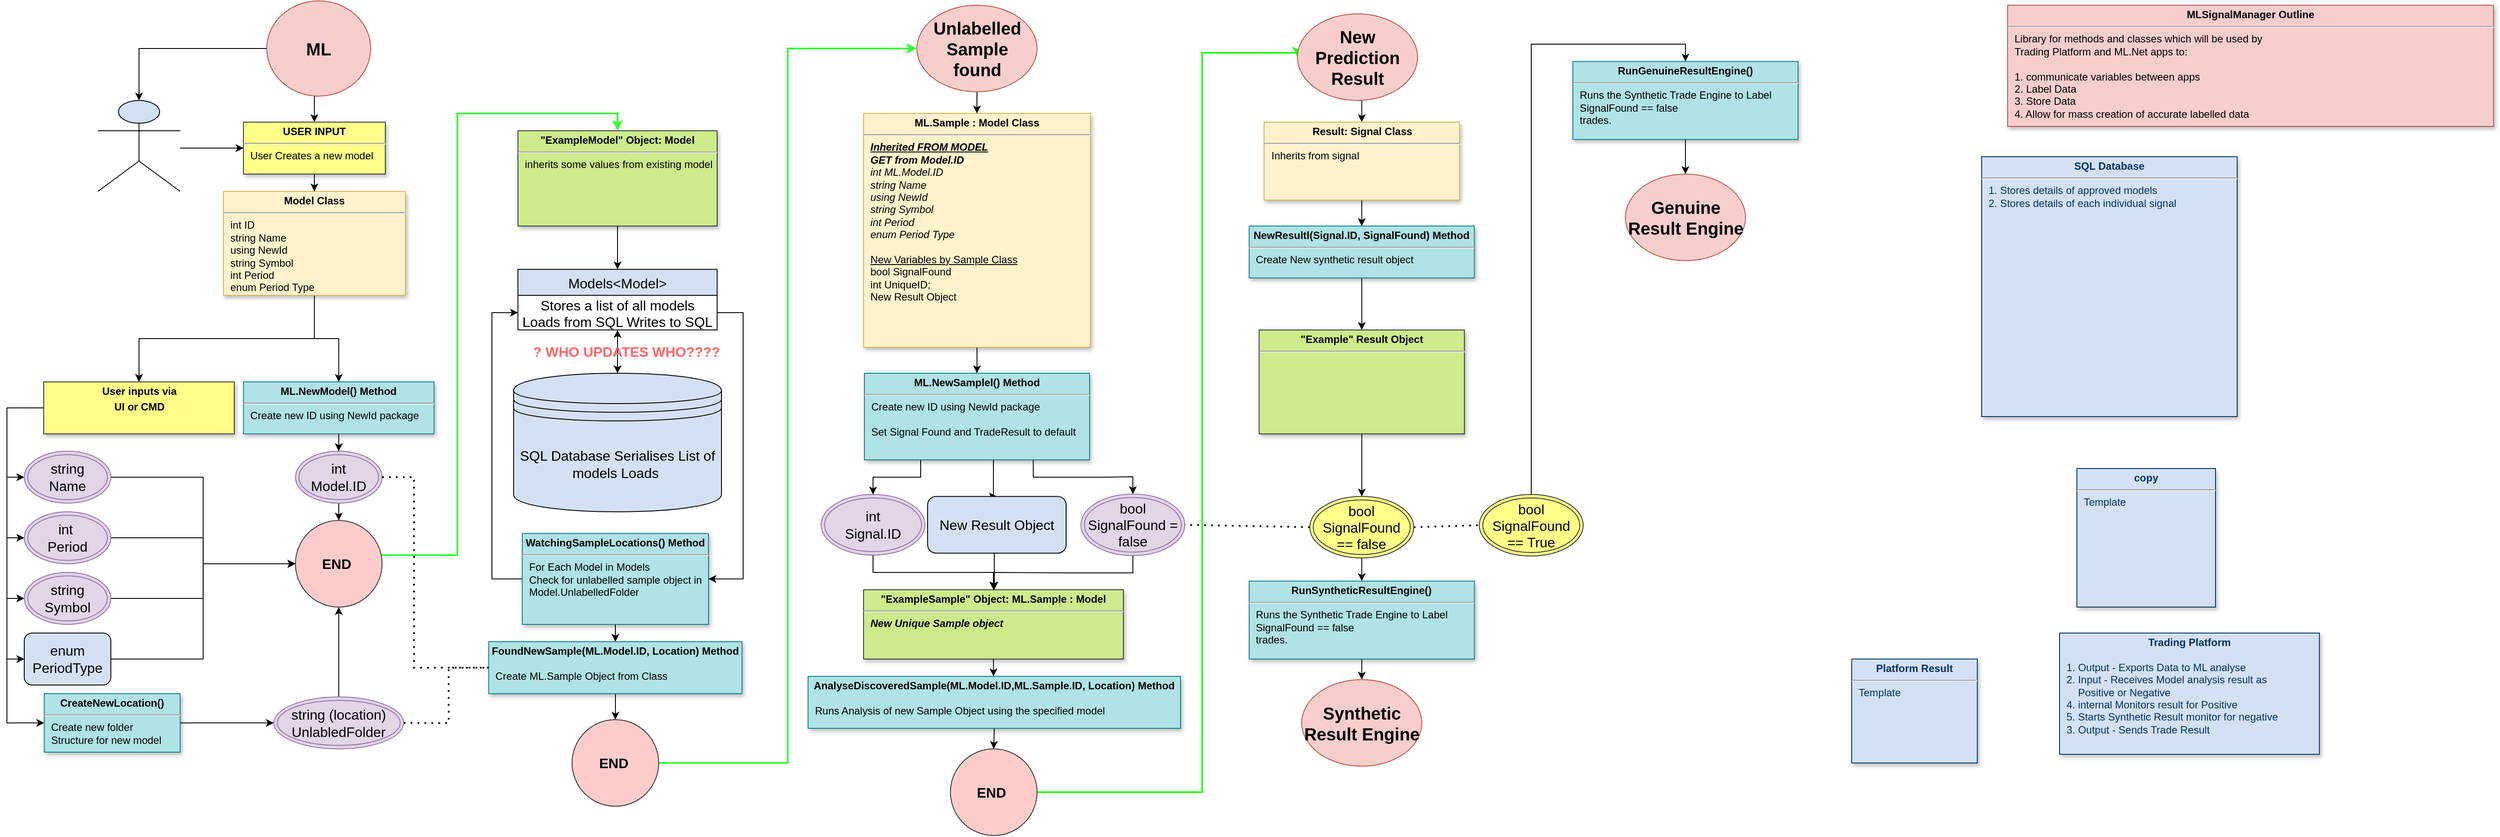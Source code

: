 <mxfile version="20.2.4" type="github">
  <diagram name="Page-1" id="efa7a0a1-bf9b-a30e-e6df-94a7791c09e9">
    <mxGraphModel dx="1673" dy="5887" grid="1" gridSize="10" guides="1" tooltips="1" connect="1" arrows="1" fold="1" page="1" pageScale="1" pageWidth="1169" pageHeight="1654" background="none" math="0" shadow="0">
      <root>
        <mxCell id="0" />
        <mxCell id="1" parent="0" />
        <UserObject label="" tags="Classes User input" id="Nqc6m_4wT6IORtl7EpfO-247">
          <mxCell style="edgeStyle=orthogonalEdgeStyle;rounded=0;orthogonalLoop=1;jettySize=auto;html=1;labelBorderColor=none;fontSize=16;" edge="1" parent="1" source="21" target="Nqc6m_4wT6IORtl7EpfO-185">
            <mxGeometry relative="1" as="geometry" />
          </mxCell>
        </UserObject>
        <UserObject label="" tags="Methods Classes" id="Nqc6m_4wT6IORtl7EpfO-248">
          <mxCell style="edgeStyle=orthogonalEdgeStyle;rounded=0;orthogonalLoop=1;jettySize=auto;html=1;labelBorderColor=none;fontSize=16;entryX=0.5;entryY=0;entryDx=0;entryDy=0;" edge="1" parent="1" source="21" target="Nqc6m_4wT6IORtl7EpfO-205">
            <mxGeometry relative="1" as="geometry">
              <mxPoint x="940" y="-3160" as="targetPoint" />
              <Array as="points">
                <mxPoint x="885" y="-3160" />
                <mxPoint x="913" y="-3160" />
              </Array>
            </mxGeometry>
          </mxCell>
        </UserObject>
        <UserObject label="&lt;p style=&quot;margin: 4px 0px 0px; text-align: center;&quot;&gt;&lt;b&gt;Model Class&lt;/b&gt;&lt;/p&gt;&lt;hr&gt;&lt;p style=&quot;margin: 0px; margin-left: 8px;&quot;&gt;int ID&amp;nbsp;&amp;nbsp;&lt;/p&gt;&lt;p style=&quot;margin: 0px; margin-left: 8px;&quot;&gt;string Name&lt;/p&gt;&lt;p style=&quot;margin: 0px; margin-left: 8px;&quot;&gt;using NewId&lt;/p&gt;&lt;p style=&quot;margin: 0px; margin-left: 8px;&quot;&gt;string Symbol&lt;/p&gt;&lt;p style=&quot;margin: 0px; margin-left: 8px;&quot;&gt;int Period&lt;/p&gt;&lt;p style=&quot;margin: 0px; margin-left: 8px;&quot;&gt;enum Period Type&lt;/p&gt;&lt;p style=&quot;margin: 0px; margin-left: 8px;&quot;&gt;&lt;br&gt;&lt;/p&gt;&lt;p style=&quot;margin: 0px; margin-left: 8px;&quot;&gt;&lt;br&gt;&lt;/p&gt;&lt;p style=&quot;margin: 0px; margin-left: 8px;&quot;&gt;&lt;br&gt;&lt;/p&gt;&lt;p style=&quot;margin: 0px; margin-left: 8px;&quot;&gt;&lt;br&gt;&lt;/p&gt;&lt;p style=&quot;margin: 0px; margin-left: 8px;&quot;&gt;&lt;br&gt;&lt;/p&gt;&lt;p style=&quot;margin: 0px; margin-left: 8px;&quot;&gt;&lt;br&gt;&lt;/p&gt;&lt;p style=&quot;margin: 0px; margin-left: 8px;&quot;&gt;&amp;nbsp;&lt;/p&gt;" tags="Classes" id="21">
          <mxCell style="verticalAlign=top;align=left;overflow=fill;fontSize=12;fontFamily=Helvetica;html=1;strokeColor=#d6b656;shadow=1;fillColor=#fff2cc;" parent="1" vertex="1">
            <mxGeometry x="779.99" y="-3330" width="210" height="120" as="geometry" />
          </mxCell>
        </UserObject>
        <mxCell id="25" value="&lt;p style=&quot;margin: 4px 0px 0px; text-align: center;&quot;&gt;&lt;b style=&quot;&quot;&gt;MLSignalManager Outline&lt;/b&gt;&lt;/p&gt;&lt;hr&gt;&lt;p style=&quot;margin: 0px; margin-left: 8px;&quot;&gt;Library for methods and classes which&amp;nbsp;&lt;span style=&quot;background-color: initial;&quot;&gt;will be used by&lt;/span&gt;&lt;/p&gt;&lt;p style=&quot;margin: 0px; margin-left: 8px;&quot;&gt;&lt;span style=&quot;background-color: initial;&quot;&gt;Trading Platform and ML.Net apps to:&lt;/span&gt;&lt;/p&gt;&lt;p style=&quot;margin: 0px; margin-left: 8px;&quot;&gt;&lt;br&gt;&lt;/p&gt;&lt;p style=&quot;margin: 0px; margin-left: 8px;&quot;&gt;1. communicate variables between apps&lt;/p&gt;&lt;p style=&quot;margin: 0px; margin-left: 8px;&quot;&gt;2. Label Data&lt;/p&gt;&lt;p style=&quot;margin: 0px; margin-left: 8px;&quot;&gt;3. Store Data&lt;/p&gt;&lt;p style=&quot;margin: 0px; margin-left: 8px;&quot;&gt;4. Allow for mass creation of accurate labelled data&lt;/p&gt;&lt;p style=&quot;margin: 0px; margin-left: 8px;&quot;&gt;&lt;br&gt;&lt;/p&gt;&lt;p style=&quot;margin: 0px; margin-left: 8px;&quot;&gt;&lt;br&gt;&lt;/p&gt;" style="verticalAlign=top;align=left;overflow=fill;fontSize=12;fontFamily=Helvetica;html=1;strokeColor=#b85450;shadow=1;fillColor=#f8cecc;" parent="1" vertex="1">
          <mxGeometry x="2840" y="-3545" width="561" height="140" as="geometry" />
        </mxCell>
        <mxCell id="Nqc6m_4wT6IORtl7EpfO-118" value="&lt;p style=&quot;margin: 4px 0px 0px; text-align: center;&quot;&gt;&lt;strong style=&quot;&quot;&gt;Trading Platform&lt;/strong&gt;&lt;/p&gt;&lt;p style=&quot;margin: 0px; margin-left: 8px;&quot;&gt;&lt;br&gt;&lt;/p&gt;&lt;p style=&quot;margin: 0px; margin-left: 8px;&quot;&gt;1. Output - Exports Data to ML analyse&lt;/p&gt;&lt;p style=&quot;margin: 0px; margin-left: 8px;&quot;&gt;2. Input - Receives Model analysis result&amp;nbsp;&lt;span style=&quot;background-color: initial;&quot;&gt;as&amp;nbsp;&lt;/span&gt;&lt;/p&gt;&lt;p style=&quot;margin: 0px; margin-left: 8px;&quot;&gt;&lt;span style=&quot;background-color: initial;&quot;&gt;&amp;nbsp; &amp;nbsp; Positive or Negative&lt;/span&gt;&lt;/p&gt;&lt;p style=&quot;margin: 0px; margin-left: 8px;&quot;&gt;4. internal Monitors result for Positive&lt;/p&gt;&lt;p style=&quot;margin: 0px; margin-left: 8px;&quot;&gt;5. Starts Synthetic Result monitor for negative&lt;/p&gt;&lt;p style=&quot;margin: 0px; margin-left: 8px;&quot;&gt;3. Output - Sends Trade Result&lt;/p&gt;" style="verticalAlign=top;align=left;overflow=fill;fontSize=12;fontFamily=Helvetica;html=1;strokeColor=#003366;shadow=1;fillColor=#D4E1F5;fontColor=#003366" vertex="1" parent="1">
          <mxGeometry x="2900" y="-2820" width="300" height="140" as="geometry" />
        </mxCell>
        <mxCell id="Nqc6m_4wT6IORtl7EpfO-119" value="&lt;p style=&quot;margin: 4px 0px 0px; text-align: center;&quot;&gt;&lt;strong style=&quot;&quot;&gt;SQL Database&lt;/strong&gt;&lt;/p&gt;&lt;hr&gt;&lt;p style=&quot;margin: 0px; margin-left: 8px;&quot;&gt;1. Stores details of approved models&lt;/p&gt;&lt;p style=&quot;margin: 0px; margin-left: 8px;&quot;&gt;2. Stores details of each individual signal&lt;/p&gt;&lt;p style=&quot;margin: 0px; margin-left: 8px;&quot;&gt;&lt;span style=&quot;background-color: initial;&quot;&gt;&amp;nbsp;&lt;/span&gt;&lt;br&gt;&lt;/p&gt;" style="verticalAlign=top;align=left;overflow=fill;fontSize=12;fontFamily=Helvetica;html=1;strokeColor=#003366;shadow=1;fillColor=#D4E1F5;fontColor=#003366" vertex="1" parent="1">
          <mxGeometry x="2810" y="-3370" width="295" height="300" as="geometry" />
        </mxCell>
        <mxCell id="Nqc6m_4wT6IORtl7EpfO-156" style="edgeStyle=orthogonalEdgeStyle;rounded=0;orthogonalLoop=1;jettySize=auto;html=1;fontSize=16;" edge="1" parent="1" source="Nqc6m_4wT6IORtl7EpfO-123" target="Nqc6m_4wT6IORtl7EpfO-137">
          <mxGeometry relative="1" as="geometry" />
        </mxCell>
        <mxCell id="Nqc6m_4wT6IORtl7EpfO-279" style="edgeStyle=orthogonalEdgeStyle;rounded=0;orthogonalLoop=1;jettySize=auto;html=1;exitX=0.5;exitY=1;exitDx=0;exitDy=0;entryX=0.5;entryY=0;entryDx=0;entryDy=0;labelBorderColor=none;fontSize=16;" edge="1" parent="1" source="Nqc6m_4wT6IORtl7EpfO-123" target="Nqc6m_4wT6IORtl7EpfO-152">
          <mxGeometry relative="1" as="geometry">
            <Array as="points">
              <mxPoint x="885" y="-3440" />
            </Array>
          </mxGeometry>
        </mxCell>
        <UserObject label="&lt;b&gt;&lt;font style=&quot;font-size: 20px;&quot;&gt;ML&lt;/font&gt;&lt;/b&gt;" tags="StartBranch" id="Nqc6m_4wT6IORtl7EpfO-123">
          <mxCell style="ellipse;whiteSpace=wrap;html=1;fillColor=#f8cecc;strokeColor=#b85450;" vertex="1" parent="1">
            <mxGeometry x="830" y="-3550" width="120" height="110" as="geometry" />
          </mxCell>
        </UserObject>
        <mxCell id="Nqc6m_4wT6IORtl7EpfO-206" style="edgeStyle=orthogonalEdgeStyle;rounded=0;orthogonalLoop=1;jettySize=auto;html=1;entryX=0;entryY=0.5;entryDx=0;entryDy=0;labelBorderColor=none;fontSize=16;" edge="1" parent="1" source="Nqc6m_4wT6IORtl7EpfO-137" target="Nqc6m_4wT6IORtl7EpfO-152">
          <mxGeometry relative="1" as="geometry">
            <Array as="points">
              <mxPoint x="740" y="-3380" />
              <mxPoint x="740" y="-3380" />
            </Array>
          </mxGeometry>
        </mxCell>
        <mxCell id="Nqc6m_4wT6IORtl7EpfO-137" value="" style="shape=umlActor;verticalLabelPosition=bottom;verticalAlign=top;html=1;outlineConnect=0;fontSize=20;fillColor=#D4E1F5;" vertex="1" parent="1">
          <mxGeometry x="635" y="-3435" width="95" height="105" as="geometry" />
        </mxCell>
        <mxCell id="Nqc6m_4wT6IORtl7EpfO-150" value="&lt;p style=&quot;margin: 4px 0px 0px; text-align: center;&quot;&gt;&lt;strong style=&quot;&quot;&gt;copy&lt;/strong&gt;&lt;/p&gt;&lt;hr&gt;&lt;p style=&quot;margin: 0px; margin-left: 8px;&quot;&gt;Template&lt;/p&gt;" style="verticalAlign=top;align=left;overflow=fill;fontSize=12;fontFamily=Helvetica;html=1;strokeColor=#003366;shadow=1;fillColor=#D4E1F5;fontColor=#003366" vertex="1" parent="1">
          <mxGeometry x="2920" y="-3010" width="160" height="160" as="geometry" />
        </mxCell>
        <UserObject label="" tags="Classes input User" id="Nqc6m_4wT6IORtl7EpfO-233">
          <mxCell style="edgeStyle=orthogonalEdgeStyle;rounded=0;orthogonalLoop=1;jettySize=auto;html=1;entryX=0.5;entryY=0;entryDx=0;entryDy=0;labelBorderColor=none;fontSize=16;" edge="1" parent="1" source="Nqc6m_4wT6IORtl7EpfO-152" target="21">
            <mxGeometry relative="1" as="geometry" />
          </mxCell>
        </UserObject>
        <UserObject label="&lt;p style=&quot;margin: 4px 0px 0px; text-align: center;&quot;&gt;&lt;strong style=&quot;&quot;&gt;USER INPUT&lt;/strong&gt;&lt;/p&gt;&lt;hr&gt;&lt;p style=&quot;margin: 0px; margin-left: 8px;&quot;&gt;User Creates a new model&lt;/p&gt;" tags="User input" id="Nqc6m_4wT6IORtl7EpfO-152">
          <mxCell style="verticalAlign=top;align=left;overflow=fill;fontSize=12;fontFamily=Helvetica;html=1;strokeColor=#36393d;shadow=1;fillColor=#ffff88;" vertex="1" parent="1">
            <mxGeometry x="803.12" y="-3410" width="163.75" height="60" as="geometry" />
          </mxCell>
        </UserObject>
        <mxCell id="Nqc6m_4wT6IORtl7EpfO-359" style="edgeStyle=orthogonalEdgeStyle;rounded=0;orthogonalLoop=1;jettySize=auto;html=1;entryX=0.5;entryY=0;entryDx=0;entryDy=0;labelBorderColor=none;fontSize=16;strokeColor=#000000;strokeWidth=1;" edge="1" parent="1" source="Nqc6m_4wT6IORtl7EpfO-153" target="Nqc6m_4wT6IORtl7EpfO-345">
          <mxGeometry relative="1" as="geometry" />
        </mxCell>
        <UserObject label="&lt;p style=&quot;margin: 4px 0px 0px; text-align: center;&quot;&gt;&lt;b&gt;ML.Sample : Model Class&lt;/b&gt;&lt;/p&gt;&lt;hr&gt;&lt;p style=&quot;margin: 0px 0px 0px 8px;&quot;&gt;&lt;i&gt;&lt;b&gt;&lt;u&gt;Inherited FROM MODEL&lt;/u&gt;&lt;/b&gt;&lt;/i&gt;&lt;i&gt;&lt;br&gt;&lt;/i&gt;&lt;/p&gt;&lt;p style=&quot;margin: 0px 0px 0px 8px;&quot;&gt;&lt;i&gt;&lt;b&gt;GET from Model.ID&lt;/b&gt;&lt;/i&gt;&lt;/p&gt;&lt;p style=&quot;margin: 0px 0px 0px 8px;&quot;&gt;&lt;i&gt;int ML.Model.ID&amp;nbsp;&amp;nbsp;&lt;/i&gt;&lt;/p&gt;&lt;p style=&quot;margin: 0px 0px 0px 8px;&quot;&gt;&lt;i&gt;string Name&lt;/i&gt;&lt;/p&gt;&lt;p style=&quot;margin: 0px 0px 0px 8px;&quot;&gt;&lt;i&gt;using NewId&lt;/i&gt;&lt;/p&gt;&lt;p style=&quot;margin: 0px 0px 0px 8px;&quot;&gt;&lt;i&gt;string Symbol&lt;/i&gt;&lt;/p&gt;&lt;p style=&quot;margin: 0px 0px 0px 8px;&quot;&gt;&lt;i&gt;int Period&lt;/i&gt;&lt;/p&gt;&lt;p style=&quot;margin: 0px 0px 0px 8px;&quot;&gt;&lt;i&gt;enum Period Type&lt;/i&gt;&lt;/p&gt;&lt;p style=&quot;margin: 0px 0px 0px 8px;&quot;&gt;&lt;br&gt;&lt;/p&gt;&lt;p style=&quot;margin: 0px 0px 0px 8px;&quot;&gt;&lt;u&gt;New Variables by Sample Class&lt;/u&gt;&lt;/p&gt;&lt;p style=&quot;margin: 0px 0px 0px 8px;&quot;&gt;bool SignalFound&lt;/p&gt;&lt;p style=&quot;margin: 0px 0px 0px 8px;&quot;&gt;&lt;span style=&quot;background-color: initial;&quot;&gt;int UniqueID;&lt;/span&gt;&lt;br&gt;&lt;/p&gt;&lt;p style=&quot;margin: 0px 0px 0px 8px;&quot;&gt;&lt;span style=&quot;background-color: initial;&quot;&gt;New Result Object&lt;/span&gt;&lt;br&gt;&lt;/p&gt;" tags="Classes Inheritance" id="Nqc6m_4wT6IORtl7EpfO-153">
          <mxCell style="verticalAlign=top;align=left;overflow=fill;fontSize=12;fontFamily=Helvetica;html=1;strokeColor=#d6b656;shadow=1;fillColor=#fff2cc;" vertex="1" parent="1">
            <mxGeometry x="1519.06" y="-3420" width="261.88" height="270" as="geometry" />
          </mxCell>
        </UserObject>
        <mxCell id="Nqc6m_4wT6IORtl7EpfO-253" style="edgeStyle=orthogonalEdgeStyle;rounded=0;orthogonalLoop=1;jettySize=auto;html=1;entryX=0.5;entryY=0;entryDx=0;entryDy=0;labelBorderColor=none;fontSize=16;" edge="1" parent="1" source="Nqc6m_4wT6IORtl7EpfO-173" target="Nqc6m_4wT6IORtl7EpfO-249">
          <mxGeometry relative="1" as="geometry" />
        </mxCell>
        <UserObject label="int &lt;br&gt;Model.ID" tags="Variables" id="Nqc6m_4wT6IORtl7EpfO-173">
          <mxCell style="ellipse;shape=doubleEllipse;whiteSpace=wrap;html=1;fontSize=16;fillColor=#e1d5e7;strokeColor=#9673a6;" vertex="1" parent="1">
            <mxGeometry x="863.12" y="-3030" width="100" height="60" as="geometry" />
          </mxCell>
        </UserObject>
        <mxCell id="Nqc6m_4wT6IORtl7EpfO-332" style="edgeStyle=orthogonalEdgeStyle;rounded=0;orthogonalLoop=1;jettySize=auto;html=1;labelBorderColor=none;fontSize=16;entryX=0;entryY=0.5;entryDx=0;entryDy=0;" edge="1" parent="1" source="Nqc6m_4wT6IORtl7EpfO-175" target="Nqc6m_4wT6IORtl7EpfO-249">
          <mxGeometry relative="1" as="geometry">
            <mxPoint x="770.0" y="-2860" as="targetPoint" />
          </mxGeometry>
        </mxCell>
        <UserObject label="string Symbol" tags="Variables" id="Nqc6m_4wT6IORtl7EpfO-175">
          <mxCell style="ellipse;shape=doubleEllipse;whiteSpace=wrap;html=1;fontSize=16;fillColor=#e1d5e7;strokeColor=#9673a6;" vertex="1" parent="1">
            <mxGeometry x="550" y="-2890" width="100" height="60" as="geometry" />
          </mxCell>
        </UserObject>
        <mxCell id="Nqc6m_4wT6IORtl7EpfO-331" style="edgeStyle=orthogonalEdgeStyle;rounded=0;orthogonalLoop=1;jettySize=auto;html=1;labelBorderColor=none;fontSize=16;entryX=0;entryY=0.5;entryDx=0;entryDy=0;" edge="1" parent="1" source="Nqc6m_4wT6IORtl7EpfO-177" target="Nqc6m_4wT6IORtl7EpfO-249">
          <mxGeometry relative="1" as="geometry">
            <mxPoint x="770.0" y="-2930" as="targetPoint" />
          </mxGeometry>
        </mxCell>
        <UserObject label="int&amp;nbsp;&lt;br&gt;Period" tags="Variables" id="Nqc6m_4wT6IORtl7EpfO-177">
          <mxCell style="ellipse;shape=doubleEllipse;whiteSpace=wrap;html=1;fontSize=16;fillColor=#e1d5e7;strokeColor=#9673a6;" vertex="1" parent="1">
            <mxGeometry x="550" y="-2960" width="100" height="60" as="geometry" />
          </mxCell>
        </UserObject>
        <mxCell id="Nqc6m_4wT6IORtl7EpfO-311" style="edgeStyle=orthogonalEdgeStyle;rounded=0;orthogonalLoop=1;jettySize=auto;html=1;labelBorderColor=none;fontSize=16;entryX=0;entryY=0.5;entryDx=0;entryDy=0;" edge="1" parent="1" source="Nqc6m_4wT6IORtl7EpfO-185" target="Nqc6m_4wT6IORtl7EpfO-193">
          <mxGeometry relative="1" as="geometry">
            <mxPoint x="490" y="-3000" as="targetPoint" />
            <Array as="points">
              <mxPoint x="530" y="-3080" />
              <mxPoint x="530" y="-3000" />
            </Array>
          </mxGeometry>
        </mxCell>
        <mxCell id="Nqc6m_4wT6IORtl7EpfO-312" style="edgeStyle=orthogonalEdgeStyle;rounded=0;orthogonalLoop=1;jettySize=auto;html=1;entryX=0;entryY=0.5;entryDx=0;entryDy=0;labelBorderColor=none;fontSize=16;" edge="1" parent="1" source="Nqc6m_4wT6IORtl7EpfO-185" target="Nqc6m_4wT6IORtl7EpfO-177">
          <mxGeometry relative="1" as="geometry">
            <Array as="points">
              <mxPoint x="530" y="-3080" />
              <mxPoint x="530" y="-2930" />
            </Array>
          </mxGeometry>
        </mxCell>
        <mxCell id="Nqc6m_4wT6IORtl7EpfO-313" style="edgeStyle=orthogonalEdgeStyle;rounded=0;orthogonalLoop=1;jettySize=auto;html=1;entryX=0;entryY=0.5;entryDx=0;entryDy=0;labelBorderColor=none;fontSize=16;" edge="1" parent="1" source="Nqc6m_4wT6IORtl7EpfO-185" target="Nqc6m_4wT6IORtl7EpfO-175">
          <mxGeometry relative="1" as="geometry">
            <Array as="points">
              <mxPoint x="530" y="-3080" />
              <mxPoint x="530" y="-2860" />
            </Array>
          </mxGeometry>
        </mxCell>
        <mxCell id="Nqc6m_4wT6IORtl7EpfO-314" style="edgeStyle=orthogonalEdgeStyle;rounded=0;orthogonalLoop=1;jettySize=auto;html=1;entryX=0;entryY=0.5;entryDx=0;entryDy=0;labelBorderColor=none;fontSize=16;" edge="1" parent="1" source="Nqc6m_4wT6IORtl7EpfO-185" target="Nqc6m_4wT6IORtl7EpfO-188">
          <mxGeometry relative="1" as="geometry">
            <Array as="points">
              <mxPoint x="530" y="-3080" />
              <mxPoint x="530" y="-2790" />
            </Array>
          </mxGeometry>
        </mxCell>
        <mxCell id="Nqc6m_4wT6IORtl7EpfO-318" style="edgeStyle=orthogonalEdgeStyle;rounded=0;orthogonalLoop=1;jettySize=auto;html=1;entryX=0;entryY=0.5;entryDx=0;entryDy=0;labelBorderColor=none;fontSize=16;" edge="1" parent="1" source="Nqc6m_4wT6IORtl7EpfO-185" target="Nqc6m_4wT6IORtl7EpfO-309">
          <mxGeometry relative="1" as="geometry">
            <Array as="points">
              <mxPoint x="530" y="-3080" />
              <mxPoint x="530" y="-2716" />
            </Array>
          </mxGeometry>
        </mxCell>
        <UserObject label="&lt;p style=&quot;margin: 4px 0px 0px; text-align: center;&quot;&gt;&lt;b&gt;User inputs via&lt;/b&gt;&lt;/p&gt;&lt;p style=&quot;margin: 4px 0px 0px; text-align: center;&quot;&gt;&lt;b&gt;UI or CMD&lt;/b&gt;&lt;/p&gt;&lt;p style=&quot;margin: 4px 0px 0px; text-align: center;&quot;&gt;&lt;b&gt;&lt;br&gt;&lt;/b&gt;&lt;/p&gt;&lt;hr&gt;&lt;p style=&quot;margin: 0px; margin-left: 8px;&quot;&gt;&lt;br&gt;&lt;/p&gt;" tags="User" id="Nqc6m_4wT6IORtl7EpfO-185">
          <mxCell style="verticalAlign=top;align=left;overflow=fill;fontSize=12;fontFamily=Helvetica;html=1;strokeColor=#36393d;shadow=1;fillColor=#ffff88;" vertex="1" parent="1">
            <mxGeometry x="572.5" y="-3110" width="220" height="60" as="geometry" />
          </mxCell>
        </UserObject>
        <mxCell id="Nqc6m_4wT6IORtl7EpfO-333" style="edgeStyle=orthogonalEdgeStyle;rounded=0;orthogonalLoop=1;jettySize=auto;html=1;labelBorderColor=none;fontSize=16;entryX=0;entryY=0.5;entryDx=0;entryDy=0;" edge="1" parent="1" source="Nqc6m_4wT6IORtl7EpfO-188" target="Nqc6m_4wT6IORtl7EpfO-249">
          <mxGeometry relative="1" as="geometry">
            <mxPoint x="770" y="-2790" as="targetPoint" />
          </mxGeometry>
        </mxCell>
        <UserObject label="enum &lt;br&gt;PeriodType" tags="Enums" id="Nqc6m_4wT6IORtl7EpfO-188">
          <mxCell style="rounded=1;whiteSpace=wrap;html=1;fontSize=16;fillColor=#D4E1F5;" vertex="1" parent="1">
            <mxGeometry x="550" y="-2820" width="100" height="60" as="geometry" />
          </mxCell>
        </UserObject>
        <mxCell id="Nqc6m_4wT6IORtl7EpfO-330" style="edgeStyle=orthogonalEdgeStyle;rounded=0;orthogonalLoop=1;jettySize=auto;html=1;labelBorderColor=none;fontSize=16;entryX=0;entryY=0.5;entryDx=0;entryDy=0;" edge="1" parent="1" source="Nqc6m_4wT6IORtl7EpfO-193" target="Nqc6m_4wT6IORtl7EpfO-249">
          <mxGeometry relative="1" as="geometry">
            <mxPoint x="770.0" y="-3000" as="targetPoint" />
          </mxGeometry>
        </mxCell>
        <UserObject label="string&lt;br&gt;Name" tags="Variables" id="Nqc6m_4wT6IORtl7EpfO-193">
          <mxCell style="ellipse;shape=doubleEllipse;whiteSpace=wrap;html=1;fontSize=16;fillColor=#e1d5e7;strokeColor=#9673a6;" vertex="1" parent="1">
            <mxGeometry x="550" y="-3030" width="100" height="60" as="geometry" />
          </mxCell>
        </UserObject>
        <UserObject label="" tags="Methods Variables" id="Nqc6m_4wT6IORtl7EpfO-225">
          <mxCell style="edgeStyle=orthogonalEdgeStyle;rounded=0;orthogonalLoop=1;jettySize=auto;html=1;labelBorderColor=none;fontSize=16;" edge="1" parent="1" source="Nqc6m_4wT6IORtl7EpfO-205" target="Nqc6m_4wT6IORtl7EpfO-173">
            <mxGeometry relative="1" as="geometry">
              <Array as="points">
                <mxPoint x="880" y="-2990" />
                <mxPoint x="880" y="-2990" />
              </Array>
            </mxGeometry>
          </mxCell>
        </UserObject>
        <UserObject label="&lt;p style=&quot;margin: 4px 0px 0px; text-align: center;&quot;&gt;&lt;b&gt;ML.NewModel() Method&lt;/b&gt;&lt;/p&gt;&lt;hr&gt;&lt;p style=&quot;margin: 0px; margin-left: 8px;&quot;&gt;Create new ID using NewId package&lt;/p&gt;" tags="Methods" id="Nqc6m_4wT6IORtl7EpfO-205">
          <mxCell style="verticalAlign=top;align=left;overflow=fill;fontSize=12;fontFamily=Helvetica;html=1;strokeColor=#0e8088;shadow=1;fillColor=#b0e3e6;" vertex="1" parent="1">
            <mxGeometry x="803.12" y="-3110" width="220" height="60" as="geometry" />
          </mxCell>
        </UserObject>
        <UserObject label="" tags="Objects List" id="Nqc6m_4wT6IORtl7EpfO-258">
          <mxCell style="edgeStyle=orthogonalEdgeStyle;rounded=0;orthogonalLoop=1;jettySize=auto;html=1;entryX=0.5;entryY=0;entryDx=0;entryDy=0;labelBorderColor=none;fontSize=16;" edge="1" parent="1" source="Nqc6m_4wT6IORtl7EpfO-239" target="Nqc6m_4wT6IORtl7EpfO-254">
            <mxGeometry relative="1" as="geometry" />
          </mxCell>
        </UserObject>
        <UserObject label="&lt;p style=&quot;margin: 4px 0px 0px; text-align: center;&quot;&gt;&lt;b&gt;&quot;ExampleModel&quot; Object: Model&lt;/b&gt;&lt;/p&gt;&lt;hr&gt;&lt;p style=&quot;margin: 0px; margin-left: 8px;&quot;&gt;inherits some values from existing model&lt;/p&gt;" tags="Objects StartBranch" id="Nqc6m_4wT6IORtl7EpfO-239">
          <mxCell style="verticalAlign=top;align=left;overflow=fill;fontSize=12;fontFamily=Helvetica;html=1;strokeColor=#36393d;shadow=1;fillColor=#cdeb8b;" vertex="1" parent="1">
            <mxGeometry x="1120" y="-3400" width="230" height="110" as="geometry" />
          </mxCell>
        </UserObject>
        <UserObject label="" tags="Objects" id="Nqc6m_4wT6IORtl7EpfO-252">
          <mxCell style="edgeStyle=orthogonalEdgeStyle;rounded=0;orthogonalLoop=1;jettySize=auto;html=1;entryX=0.5;entryY=0;entryDx=0;entryDy=0;labelBorderColor=none;fontSize=16;fillColor=#cdeb8b;strokeColor=#33FF33;strokeWidth=2;fontStyle=1" edge="1" parent="1" source="Nqc6m_4wT6IORtl7EpfO-249" target="Nqc6m_4wT6IORtl7EpfO-239">
            <mxGeometry relative="1" as="geometry">
              <Array as="points">
                <mxPoint x="1050" y="-2910" />
                <mxPoint x="1050" y="-3420" />
                <mxPoint x="1235" y="-3420" />
              </Array>
            </mxGeometry>
          </mxCell>
        </UserObject>
        <UserObject label="&lt;b&gt;END&amp;nbsp;&lt;/b&gt;" tags="EndBranch" id="Nqc6m_4wT6IORtl7EpfO-249">
          <mxCell style="ellipse;whiteSpace=wrap;html=1;aspect=fixed;fontSize=16;fillColor=#ffcccc;strokeColor=#36393d;" vertex="1" parent="1">
            <mxGeometry x="863.12" y="-2950" width="100" height="100" as="geometry" />
          </mxCell>
        </UserObject>
        <mxCell id="Nqc6m_4wT6IORtl7EpfO-299" style="edgeStyle=orthogonalEdgeStyle;rounded=0;orthogonalLoop=1;jettySize=auto;html=1;entryX=0.5;entryY=0;entryDx=0;entryDy=0;labelBorderColor=none;fontSize=16;" edge="1" parent="1" source="Nqc6m_4wT6IORtl7EpfO-254" target="Nqc6m_4wT6IORtl7EpfO-259">
          <mxGeometry relative="1" as="geometry" />
        </mxCell>
        <UserObject label="Models&lt;Model&gt;" tags="List Objects" id="Nqc6m_4wT6IORtl7EpfO-254">
          <mxCell style="swimlane;fontStyle=0;childLayout=stackLayout;horizontal=1;startSize=30;horizontalStack=0;resizeParent=1;resizeParentMax=0;resizeLast=0;collapsible=1;marginBottom=0;fontSize=16;fillColor=#D4E1F5;" vertex="1" parent="1">
            <mxGeometry x="1120" y="-3240" width="230" height="70" as="geometry" />
          </mxCell>
        </UserObject>
        <mxCell id="Nqc6m_4wT6IORtl7EpfO-256" value="Stores a list of all models &#xa;Loads from SQL Writes to SQL" style="text;strokeColor=none;fillColor=none;align=center;verticalAlign=middle;spacingLeft=4;spacingRight=4;overflow=hidden;points=[[0,0.5],[1,0.5]];portConstraint=eastwest;rotatable=0;fontSize=16;" vertex="1" parent="Nqc6m_4wT6IORtl7EpfO-254">
          <mxGeometry y="30" width="230" height="40" as="geometry" />
        </mxCell>
        <mxCell id="Nqc6m_4wT6IORtl7EpfO-301" style="edgeStyle=orthogonalEdgeStyle;rounded=0;orthogonalLoop=1;jettySize=auto;html=1;labelBorderColor=none;fontSize=16;" edge="1" parent="1" source="Nqc6m_4wT6IORtl7EpfO-259" target="Nqc6m_4wT6IORtl7EpfO-254">
          <mxGeometry relative="1" as="geometry" />
        </mxCell>
        <UserObject label="SQL Database Serialises List of models Loads&amp;nbsp;" tags="SQL EndBranch" id="Nqc6m_4wT6IORtl7EpfO-259">
          <mxCell style="shape=datastore;whiteSpace=wrap;html=1;fontSize=16;fillColor=#D4E1F5;" vertex="1" parent="1">
            <mxGeometry x="1115" y="-3120" width="240" height="160" as="geometry" />
          </mxCell>
        </UserObject>
        <mxCell id="Nqc6m_4wT6IORtl7EpfO-347" style="edgeStyle=orthogonalEdgeStyle;rounded=0;orthogonalLoop=1;jettySize=auto;html=1;entryX=0.5;entryY=0;entryDx=0;entryDy=0;labelBorderColor=none;fontSize=16;" edge="1" parent="1" source="Nqc6m_4wT6IORtl7EpfO-263" target="Nqc6m_4wT6IORtl7EpfO-153">
          <mxGeometry relative="1" as="geometry" />
        </mxCell>
        <UserObject label="&lt;b&gt;&lt;font style=&quot;font-size: 20px;&quot;&gt;Unlabelled Sample&lt;br&gt;found&lt;br&gt;&lt;/font&gt;&lt;/b&gt;" tags="EndBranch" id="Nqc6m_4wT6IORtl7EpfO-263">
          <mxCell style="ellipse;whiteSpace=wrap;html=1;fillColor=#f8cecc;strokeColor=#b85450;" vertex="1" parent="1">
            <mxGeometry x="1580.62" y="-3545" width="138.75" height="100" as="geometry" />
          </mxCell>
        </UserObject>
        <mxCell id="Nqc6m_4wT6IORtl7EpfO-297" style="edgeStyle=orthogonalEdgeStyle;rounded=0;orthogonalLoop=1;jettySize=auto;html=1;entryX=0;entryY=0.5;entryDx=0;entryDy=0;labelBorderColor=none;fontSize=16;" edge="1" parent="1" source="Nqc6m_4wT6IORtl7EpfO-266" target="Nqc6m_4wT6IORtl7EpfO-256">
          <mxGeometry relative="1" as="geometry">
            <Array as="points">
              <mxPoint x="1090" y="-2883" />
              <mxPoint x="1090" y="-3190" />
            </Array>
          </mxGeometry>
        </mxCell>
        <mxCell id="Nqc6m_4wT6IORtl7EpfO-303" style="edgeStyle=orthogonalEdgeStyle;rounded=0;orthogonalLoop=1;jettySize=auto;html=1;labelBorderColor=none;fontSize=16;" edge="1" parent="1" source="Nqc6m_4wT6IORtl7EpfO-266" target="Nqc6m_4wT6IORtl7EpfO-284">
          <mxGeometry relative="1" as="geometry" />
        </mxCell>
        <UserObject label="&lt;p style=&quot;margin: 4px 0px 0px; text-align: center;&quot;&gt;&lt;b&gt;WatchingSampleLocations() Method&lt;/b&gt;&lt;/p&gt;&lt;hr&gt;&lt;p style=&quot;margin: 0px; margin-left: 8px;&quot;&gt;For Each Model in Models&lt;/p&gt;&lt;p style=&quot;margin: 0px; margin-left: 8px;&quot;&gt;Check for unlabelled sample object in&amp;nbsp;&lt;/p&gt;&lt;p style=&quot;margin: 0px; margin-left: 8px;&quot;&gt;Model.UnlabelledFolder&lt;/p&gt;" tags="Methods" id="Nqc6m_4wT6IORtl7EpfO-266">
          <mxCell style="verticalAlign=top;align=left;overflow=fill;fontSize=12;fontFamily=Helvetica;html=1;strokeColor=#0e8088;shadow=1;fillColor=#b0e3e6;" vertex="1" parent="1">
            <mxGeometry x="1125" y="-2935" width="215" height="105" as="geometry" />
          </mxCell>
        </UserObject>
        <mxCell id="Nqc6m_4wT6IORtl7EpfO-323" style="edgeStyle=orthogonalEdgeStyle;rounded=0;orthogonalLoop=1;jettySize=auto;html=1;entryX=0.5;entryY=1;entryDx=0;entryDy=0;labelBorderColor=none;fontSize=16;" edge="1" parent="1" source="Nqc6m_4wT6IORtl7EpfO-267" target="Nqc6m_4wT6IORtl7EpfO-249">
          <mxGeometry relative="1" as="geometry">
            <Array as="points">
              <mxPoint x="913" y="-2716" />
            </Array>
          </mxGeometry>
        </mxCell>
        <UserObject label="string (location)&lt;br&gt;UnlabledFolder" tags="Variables" id="Nqc6m_4wT6IORtl7EpfO-267">
          <mxCell style="ellipse;shape=doubleEllipse;whiteSpace=wrap;html=1;fontSize=16;fillColor=#e1d5e7;strokeColor=#9673a6;" vertex="1" parent="1">
            <mxGeometry x="838.12" y="-2746.25" width="150" height="60" as="geometry" />
          </mxCell>
        </UserObject>
        <mxCell id="Nqc6m_4wT6IORtl7EpfO-352" style="edgeStyle=orthogonalEdgeStyle;rounded=0;orthogonalLoop=1;jettySize=auto;html=1;entryX=0.5;entryY=0;entryDx=0;entryDy=0;labelBorderColor=none;fontSize=16;" edge="1" parent="1" source="Nqc6m_4wT6IORtl7EpfO-284" target="Nqc6m_4wT6IORtl7EpfO-351">
          <mxGeometry relative="1" as="geometry" />
        </mxCell>
        <UserObject label="&lt;p style=&quot;margin: 4px 0px 0px; text-align: center;&quot;&gt;&lt;b&gt;FoundNewSample(ML.Model.ID, Location) Method&lt;/b&gt;&lt;/p&gt;&lt;p style=&quot;margin: 0px; margin-left: 8px;&quot;&gt;&lt;br&gt;&lt;/p&gt;&lt;p style=&quot;margin: 0px; margin-left: 8px;&quot;&gt;Create ML.Sample Object from Class&lt;/p&gt;" tags="Methods" id="Nqc6m_4wT6IORtl7EpfO-284">
          <mxCell style="verticalAlign=top;align=left;overflow=fill;fontSize=12;fontFamily=Helvetica;html=1;strokeColor=#0e8088;shadow=1;fillColor=#b0e3e6;" vertex="1" parent="1">
            <mxGeometry x="1086.25" y="-2810" width="292.5" height="60" as="geometry" />
          </mxCell>
        </UserObject>
        <UserObject label="" tags="Methods" id="Nqc6m_4wT6IORtl7EpfO-319">
          <mxCell style="edgeStyle=orthogonalEdgeStyle;rounded=0;orthogonalLoop=1;jettySize=auto;html=1;entryX=0;entryY=0.5;entryDx=0;entryDy=0;labelBorderColor=none;fontSize=16;" edge="1" parent="1" source="Nqc6m_4wT6IORtl7EpfO-309" target="Nqc6m_4wT6IORtl7EpfO-267">
            <mxGeometry relative="1" as="geometry" />
          </mxCell>
        </UserObject>
        <UserObject label="&lt;p style=&quot;margin: 4px 0px 0px; text-align: center;&quot;&gt;&lt;b&gt;CreateNewLocation()&lt;/b&gt;&lt;/p&gt;&lt;hr&gt;&lt;p style=&quot;margin: 0px; margin-left: 8px;&quot;&gt;Create new folder&amp;nbsp;&lt;/p&gt;&lt;p style=&quot;margin: 0px; margin-left: 8px;&quot;&gt;Structure for new model&lt;/p&gt;" tags="Methods" id="Nqc6m_4wT6IORtl7EpfO-309">
          <mxCell style="verticalAlign=top;align=left;overflow=fill;fontSize=12;fontFamily=Helvetica;html=1;strokeColor=#0e8088;shadow=1;fillColor=#b0e3e6;" vertex="1" parent="1">
            <mxGeometry x="573.12" y="-2750" width="156.88" height="67.5" as="geometry" />
          </mxCell>
        </UserObject>
        <mxCell id="Nqc6m_4wT6IORtl7EpfO-378" style="edgeStyle=orthogonalEdgeStyle;rounded=0;orthogonalLoop=1;jettySize=auto;html=1;exitX=0.5;exitY=1;exitDx=0;exitDy=0;entryX=0.5;entryY=0;entryDx=0;entryDy=0;labelBorderColor=none;fontSize=16;strokeColor=#000000;strokeWidth=1;" edge="1" parent="1" source="Nqc6m_4wT6IORtl7EpfO-337" target="Nqc6m_4wT6IORtl7EpfO-377">
          <mxGeometry relative="1" as="geometry" />
        </mxCell>
        <UserObject label="&lt;p style=&quot;margin: 4px 0px 0px; text-align: center;&quot;&gt;&lt;b&gt;AnalyseDiscoveredSample(ML.Model.ID,ML.Sample.ID, Location) Method&lt;/b&gt;&lt;/p&gt;&lt;p style=&quot;margin: 0px; margin-left: 8px;&quot;&gt;&lt;br&gt;&lt;/p&gt;&lt;p style=&quot;margin: 0px; margin-left: 8px;&quot;&gt;Runs Analysis of new Sample Object using the specified model&lt;/p&gt;" tags="Methods" id="Nqc6m_4wT6IORtl7EpfO-337">
          <mxCell style="verticalAlign=top;align=left;overflow=fill;fontSize=12;fontFamily=Helvetica;html=1;strokeColor=#0e8088;shadow=1;fillColor=#b0e3e6;" vertex="1" parent="1">
            <mxGeometry x="1455" y="-2770" width="430" height="60" as="geometry" />
          </mxCell>
        </UserObject>
        <mxCell id="Nqc6m_4wT6IORtl7EpfO-375" style="edgeStyle=orthogonalEdgeStyle;rounded=0;orthogonalLoop=1;jettySize=auto;html=1;exitX=0.5;exitY=1;exitDx=0;exitDy=0;labelBorderColor=none;fontSize=16;strokeColor=#000000;strokeWidth=1;" edge="1" parent="1" source="Nqc6m_4wT6IORtl7EpfO-339" target="Nqc6m_4wT6IORtl7EpfO-337">
          <mxGeometry relative="1" as="geometry" />
        </mxCell>
        <UserObject label="&lt;p style=&quot;margin: 4px 0px 0px; text-align: center;&quot;&gt;&lt;b&gt;&quot;ExampleSample&quot; Object: ML.Sample : Model&lt;/b&gt;&lt;/p&gt;&lt;hr&gt;&lt;p style=&quot;margin: 0px 0px 0px 8px;&quot;&gt;&lt;b&gt;&lt;i&gt;New Unique Sample object&lt;/i&gt;&lt;/b&gt;&lt;/p&gt;" tags="Classes Inheritance" id="Nqc6m_4wT6IORtl7EpfO-339">
          <mxCell style="verticalAlign=top;align=left;overflow=fill;fontSize=12;fontFamily=Helvetica;html=1;strokeColor=#36393d;shadow=1;fillColor=#cdeb8b;" vertex="1" parent="1">
            <mxGeometry x="1519.06" y="-2870" width="300" height="80" as="geometry" />
          </mxCell>
        </UserObject>
        <mxCell id="Nqc6m_4wT6IORtl7EpfO-385" style="edgeStyle=orthogonalEdgeStyle;rounded=0;orthogonalLoop=1;jettySize=auto;html=1;exitX=0.5;exitY=1;exitDx=0;exitDy=0;labelBorderColor=none;fontSize=16;strokeColor=#000000;strokeWidth=1;" edge="1" parent="1" source="Nqc6m_4wT6IORtl7EpfO-341" target="Nqc6m_4wT6IORtl7EpfO-339">
          <mxGeometry relative="1" as="geometry" />
        </mxCell>
        <UserObject label="bool&lt;br&gt;SignalFound = false" tags="Variables" id="Nqc6m_4wT6IORtl7EpfO-341">
          <mxCell style="ellipse;shape=doubleEllipse;whiteSpace=wrap;html=1;fontSize=16;fillColor=#e1d5e7;strokeColor=#9673a6;" vertex="1" parent="1">
            <mxGeometry x="1770" y="-2980.5" width="120" height="71" as="geometry" />
          </mxCell>
        </UserObject>
        <mxCell id="Nqc6m_4wT6IORtl7EpfO-342" style="edgeStyle=orthogonalEdgeStyle;rounded=0;orthogonalLoop=1;jettySize=auto;html=1;entryX=1;entryY=0.5;entryDx=0;entryDy=0;labelBorderColor=none;fontSize=16;" edge="1" parent="1" source="Nqc6m_4wT6IORtl7EpfO-256" target="Nqc6m_4wT6IORtl7EpfO-266">
          <mxGeometry relative="1" as="geometry">
            <Array as="points">
              <mxPoint x="1380" y="-3190" />
              <mxPoint x="1380" y="-2883" />
            </Array>
          </mxGeometry>
        </mxCell>
        <mxCell id="Nqc6m_4wT6IORtl7EpfO-343" value="" style="endArrow=none;dashed=1;html=1;dashPattern=1 3;strokeWidth=2;rounded=0;labelBorderColor=none;fontSize=16;exitX=1;exitY=0.5;exitDx=0;exitDy=0;entryX=0;entryY=0.5;entryDx=0;entryDy=0;" edge="1" parent="1" source="Nqc6m_4wT6IORtl7EpfO-267" target="Nqc6m_4wT6IORtl7EpfO-284">
          <mxGeometry width="50" height="50" relative="1" as="geometry">
            <mxPoint x="1036.25" y="-2730" as="sourcePoint" />
            <mxPoint x="1080" y="-2780" as="targetPoint" />
            <Array as="points">
              <mxPoint x="1040" y="-2716" />
              <mxPoint x="1040" y="-2780" />
            </Array>
          </mxGeometry>
        </mxCell>
        <mxCell id="Nqc6m_4wT6IORtl7EpfO-344" value="" style="endArrow=none;dashed=1;html=1;dashPattern=1 3;strokeWidth=2;rounded=0;labelBorderColor=none;fontSize=16;exitX=1;exitY=0.5;exitDx=0;exitDy=0;entryX=0;entryY=0.5;entryDx=0;entryDy=0;" edge="1" parent="1" source="Nqc6m_4wT6IORtl7EpfO-173" target="Nqc6m_4wT6IORtl7EpfO-284">
          <mxGeometry width="50" height="50" relative="1" as="geometry">
            <mxPoint x="989.99" y="-3000" as="sourcePoint" />
            <mxPoint x="1060" y="-3000" as="targetPoint" />
            <Array as="points">
              <mxPoint x="1000" y="-3000" />
              <mxPoint x="1000" y="-2880" />
              <mxPoint x="1000" y="-2780" />
            </Array>
          </mxGeometry>
        </mxCell>
        <mxCell id="Nqc6m_4wT6IORtl7EpfO-367" style="edgeStyle=orthogonalEdgeStyle;rounded=0;orthogonalLoop=1;jettySize=auto;html=1;exitX=0.25;exitY=1;exitDx=0;exitDy=0;labelBorderColor=none;fontSize=16;strokeColor=#000000;strokeWidth=1;" edge="1" parent="1" source="Nqc6m_4wT6IORtl7EpfO-345" target="Nqc6m_4wT6IORtl7EpfO-356">
          <mxGeometry relative="1" as="geometry" />
        </mxCell>
        <mxCell id="Nqc6m_4wT6IORtl7EpfO-369" style="edgeStyle=orthogonalEdgeStyle;rounded=0;orthogonalLoop=1;jettySize=auto;html=1;exitX=0.75;exitY=1;exitDx=0;exitDy=0;entryX=0.5;entryY=0;entryDx=0;entryDy=0;labelBorderColor=none;fontSize=16;strokeColor=#000000;strokeWidth=1;" edge="1" parent="1" source="Nqc6m_4wT6IORtl7EpfO-345" target="Nqc6m_4wT6IORtl7EpfO-358">
          <mxGeometry relative="1" as="geometry">
            <Array as="points">
              <mxPoint x="1669" y="-3020" />
            </Array>
          </mxGeometry>
        </mxCell>
        <mxCell id="Nqc6m_4wT6IORtl7EpfO-384" style="edgeStyle=orthogonalEdgeStyle;rounded=0;orthogonalLoop=1;jettySize=auto;html=1;exitX=0.75;exitY=1;exitDx=0;exitDy=0;labelBorderColor=none;fontSize=16;strokeColor=#000000;strokeWidth=1;" edge="1" parent="1" source="Nqc6m_4wT6IORtl7EpfO-345" target="Nqc6m_4wT6IORtl7EpfO-341">
          <mxGeometry relative="1" as="geometry" />
        </mxCell>
        <UserObject label="&lt;p style=&quot;margin: 4px 0px 0px; text-align: center;&quot;&gt;&lt;b&gt;ML.NewSamplel() Method&lt;/b&gt;&lt;/p&gt;&lt;hr&gt;&lt;p style=&quot;margin: 0px; margin-left: 8px;&quot;&gt;Create new ID using NewId package&lt;/p&gt;&lt;p style=&quot;margin: 0px; margin-left: 8px;&quot;&gt;&lt;br&gt;&lt;/p&gt;&lt;p style=&quot;margin: 0px; margin-left: 8px;&quot;&gt;Set Signal Found and TradeResult to default&amp;nbsp;&lt;/p&gt;&lt;p style=&quot;margin: 0px; margin-left: 8px;&quot;&gt;&lt;br&gt;&lt;/p&gt;" tags="Methods" id="Nqc6m_4wT6IORtl7EpfO-345">
          <mxCell style="verticalAlign=top;align=left;overflow=fill;fontSize=12;fontFamily=Helvetica;html=1;strokeColor=#0e8088;shadow=1;fillColor=#b0e3e6;" vertex="1" parent="1">
            <mxGeometry x="1520" y="-3120" width="260" height="100" as="geometry" />
          </mxCell>
        </UserObject>
        <mxCell id="Nqc6m_4wT6IORtl7EpfO-353" style="edgeStyle=orthogonalEdgeStyle;rounded=0;orthogonalLoop=1;jettySize=auto;html=1;labelBorderColor=none;fontSize=16;entryX=0;entryY=0.5;entryDx=0;entryDy=0;strokeColor=#33FF33;strokeWidth=2;" edge="1" parent="1" source="Nqc6m_4wT6IORtl7EpfO-351" target="Nqc6m_4wT6IORtl7EpfO-263">
          <mxGeometry relative="1" as="geometry">
            <mxPoint x="1450.0" y="-3430" as="targetPoint" />
          </mxGeometry>
        </mxCell>
        <UserObject label="&lt;b&gt;END&amp;nbsp;&lt;/b&gt;" tags="EndBranch" id="Nqc6m_4wT6IORtl7EpfO-351">
          <mxCell style="ellipse;whiteSpace=wrap;html=1;aspect=fixed;fontSize=16;fillColor=#ffcccc;strokeColor=#36393d;" vertex="1" parent="1">
            <mxGeometry x="1182.5" y="-2720" width="100" height="100" as="geometry" />
          </mxCell>
        </UserObject>
        <mxCell id="Nqc6m_4wT6IORtl7EpfO-371" style="edgeStyle=orthogonalEdgeStyle;rounded=0;orthogonalLoop=1;jettySize=auto;html=1;exitX=0.5;exitY=1;exitDx=0;exitDy=0;entryX=0.5;entryY=0;entryDx=0;entryDy=0;labelBorderColor=none;fontSize=16;strokeColor=#000000;strokeWidth=1;" edge="1" parent="1" source="Nqc6m_4wT6IORtl7EpfO-356" target="Nqc6m_4wT6IORtl7EpfO-339">
          <mxGeometry relative="1" as="geometry" />
        </mxCell>
        <UserObject label="int &lt;br&gt;Signal.ID" tags="Variables" id="Nqc6m_4wT6IORtl7EpfO-356">
          <mxCell style="ellipse;shape=doubleEllipse;whiteSpace=wrap;html=1;fontSize=16;fillColor=#e1d5e7;strokeColor=#9673a6;" vertex="1" parent="1">
            <mxGeometry x="1470" y="-2980" width="120" height="70" as="geometry" />
          </mxCell>
        </UserObject>
        <mxCell id="Nqc6m_4wT6IORtl7EpfO-374" style="edgeStyle=orthogonalEdgeStyle;rounded=0;orthogonalLoop=1;jettySize=auto;html=1;exitX=0.5;exitY=1;exitDx=0;exitDy=0;labelBorderColor=none;fontSize=16;strokeColor=#000000;strokeWidth=1;" edge="1" parent="1" source="Nqc6m_4wT6IORtl7EpfO-358" target="Nqc6m_4wT6IORtl7EpfO-339">
          <mxGeometry relative="1" as="geometry">
            <Array as="points">
              <mxPoint x="1670" y="-2912" />
            </Array>
          </mxGeometry>
        </mxCell>
        <UserObject label="New Result Object" tags="Enums" id="Nqc6m_4wT6IORtl7EpfO-358">
          <mxCell style="rounded=1;whiteSpace=wrap;html=1;fontSize=16;fillColor=#D4E1F5;" vertex="1" parent="1">
            <mxGeometry x="1593" y="-2977.75" width="160" height="65.5" as="geometry" />
          </mxCell>
        </UserObject>
        <mxCell id="Nqc6m_4wT6IORtl7EpfO-376" value="&lt;p style=&quot;margin: 4px 0px 0px; text-align: center;&quot;&gt;&lt;strong style=&quot;&quot;&gt;Platform Result&lt;/strong&gt;&lt;/p&gt;&lt;hr&gt;&lt;p style=&quot;margin: 0px; margin-left: 8px;&quot;&gt;Template&lt;/p&gt;" style="verticalAlign=top;align=left;overflow=fill;fontSize=12;fontFamily=Helvetica;html=1;strokeColor=#003366;shadow=1;fillColor=#D4E1F5;fontColor=#003366" vertex="1" parent="1">
          <mxGeometry x="2660" y="-2790" width="145" height="120" as="geometry" />
        </mxCell>
        <mxCell id="Nqc6m_4wT6IORtl7EpfO-379" style="edgeStyle=orthogonalEdgeStyle;rounded=0;orthogonalLoop=1;jettySize=auto;html=1;labelBorderColor=none;fontSize=16;strokeColor=#26FF17;strokeWidth=2;entryX=0;entryY=0.5;entryDx=0;entryDy=0;" edge="1" parent="1" source="Nqc6m_4wT6IORtl7EpfO-377" target="Nqc6m_4wT6IORtl7EpfO-380">
          <mxGeometry relative="1" as="geometry">
            <mxPoint x="1950" y="-3120" as="targetPoint" />
            <Array as="points">
              <mxPoint x="1910" y="-2636" />
              <mxPoint x="1910" y="-3490" />
            </Array>
          </mxGeometry>
        </mxCell>
        <UserObject label="&lt;b&gt;END&amp;nbsp;&lt;/b&gt;" tags="EndBranch" id="Nqc6m_4wT6IORtl7EpfO-377">
          <mxCell style="ellipse;whiteSpace=wrap;html=1;aspect=fixed;fontSize=16;fillColor=#ffcccc;strokeColor=#36393d;" vertex="1" parent="1">
            <mxGeometry x="1619.37" y="-2686.25" width="100" height="100" as="geometry" />
          </mxCell>
        </UserObject>
        <mxCell id="Nqc6m_4wT6IORtl7EpfO-434" style="edgeStyle=orthogonalEdgeStyle;rounded=0;orthogonalLoop=1;jettySize=auto;html=1;exitX=0.5;exitY=1;exitDx=0;exitDy=0;entryX=0.5;entryY=0;entryDx=0;entryDy=0;labelBorderColor=none;fontSize=16;fontColor=#FF6666;strokeColor=#000000;strokeWidth=1;" edge="1" parent="1" source="Nqc6m_4wT6IORtl7EpfO-380" target="Nqc6m_4wT6IORtl7EpfO-415">
          <mxGeometry relative="1" as="geometry">
            <Array as="points">
              <mxPoint x="2094" y="-3435" />
            </Array>
          </mxGeometry>
        </mxCell>
        <UserObject label="&lt;b&gt;&lt;font style=&quot;font-size: 20px;&quot;&gt;New Prediction Result&lt;br&gt;&lt;/font&gt;&lt;/b&gt;" tags="EndBranch" id="Nqc6m_4wT6IORtl7EpfO-380">
          <mxCell style="ellipse;whiteSpace=wrap;html=1;fillColor=#f8cecc;strokeColor=#b85450;" vertex="1" parent="1">
            <mxGeometry x="2020" y="-3535" width="138.75" height="100" as="geometry" />
          </mxCell>
        </UserObject>
        <mxCell id="Nqc6m_4wT6IORtl7EpfO-446" style="edgeStyle=orthogonalEdgeStyle;rounded=0;orthogonalLoop=1;jettySize=auto;html=1;exitX=0.5;exitY=1;exitDx=0;exitDy=0;entryX=0.5;entryY=0;entryDx=0;entryDy=0;labelBorderColor=none;fontSize=16;fontColor=#FF6666;strokeColor=#000000;strokeWidth=1;" edge="1" parent="1" source="Nqc6m_4wT6IORtl7EpfO-382" target="Nqc6m_4wT6IORtl7EpfO-426">
          <mxGeometry relative="1" as="geometry" />
        </mxCell>
        <UserObject label="bool&lt;br&gt;SignalFound == false" tags="Variables" id="Nqc6m_4wT6IORtl7EpfO-382">
          <mxCell style="ellipse;shape=doubleEllipse;whiteSpace=wrap;html=1;fontSize=16;fillColor=#ffff88;strokeColor=#36393d;" vertex="1" parent="1">
            <mxGeometry x="2034.31" y="-2977.75" width="120" height="71" as="geometry" />
          </mxCell>
        </UserObject>
        <mxCell id="Nqc6m_4wT6IORtl7EpfO-449" style="edgeStyle=orthogonalEdgeStyle;rounded=0;orthogonalLoop=1;jettySize=auto;html=1;entryX=0.5;entryY=0;entryDx=0;entryDy=0;labelBorderColor=none;fontSize=16;fontColor=#FF6666;strokeColor=#000000;strokeWidth=1;" edge="1" parent="1" source="Nqc6m_4wT6IORtl7EpfO-389" target="Nqc6m_4wT6IORtl7EpfO-448">
          <mxGeometry relative="1" as="geometry" />
        </mxCell>
        <UserObject label="bool&lt;br&gt;SignalFound == True" tags="Variables" id="Nqc6m_4wT6IORtl7EpfO-389">
          <mxCell style="ellipse;shape=doubleEllipse;whiteSpace=wrap;html=1;fontSize=16;fillColor=#ffff88;strokeColor=#36393d;" vertex="1" parent="1">
            <mxGeometry x="2230" y="-2980" width="120" height="71" as="geometry" />
          </mxCell>
        </UserObject>
        <mxCell id="Nqc6m_4wT6IORtl7EpfO-396" value="" style="endArrow=none;dashed=1;html=1;dashPattern=1 3;strokeWidth=2;rounded=0;labelBorderColor=none;fontSize=16;entryX=0;entryY=0.5;entryDx=0;entryDy=0;exitX=1;exitY=0.5;exitDx=0;exitDy=0;" edge="1" parent="1" source="Nqc6m_4wT6IORtl7EpfO-382" target="Nqc6m_4wT6IORtl7EpfO-389">
          <mxGeometry width="50" height="50" relative="1" as="geometry">
            <mxPoint x="2050" y="-3180" as="sourcePoint" />
            <mxPoint x="2100" y="-3230" as="targetPoint" />
          </mxGeometry>
        </mxCell>
        <mxCell id="Nqc6m_4wT6IORtl7EpfO-447" style="edgeStyle=orthogonalEdgeStyle;rounded=0;orthogonalLoop=1;jettySize=auto;html=1;entryX=0.5;entryY=0;entryDx=0;entryDy=0;labelBorderColor=none;fontSize=16;fontColor=#FF6666;strokeColor=#000000;strokeWidth=1;" edge="1" parent="1" source="Nqc6m_4wT6IORtl7EpfO-402" target="Nqc6m_4wT6IORtl7EpfO-382">
          <mxGeometry relative="1" as="geometry" />
        </mxCell>
        <UserObject label="&lt;p style=&quot;margin: 4px 0px 0px; text-align: center;&quot;&gt;&lt;strong style=&quot;&quot;&gt;&quot;Example&quot; Result Object&lt;/strong&gt;&lt;/p&gt;&lt;hr&gt;&lt;p style=&quot;margin: 0px; margin-left: 8px;&quot;&gt;&lt;br&gt;&lt;/p&gt;&lt;p style=&quot;margin: 0px; margin-left: 8px;&quot;&gt;&lt;br&gt;&lt;/p&gt;&lt;p style=&quot;margin: 0px; margin-left: 8px;&quot;&gt;&lt;br&gt;&lt;/p&gt;" tags="Objects Classes" id="Nqc6m_4wT6IORtl7EpfO-402">
          <mxCell style="verticalAlign=top;align=left;overflow=fill;fontSize=12;fontFamily=Helvetica;html=1;strokeColor=#36393d;shadow=1;fillColor=#cdeb8b;" vertex="1" parent="1">
            <mxGeometry x="1975.81" y="-3170" width="237" height="120" as="geometry" />
          </mxCell>
        </UserObject>
        <mxCell id="Nqc6m_4wT6IORtl7EpfO-406" value="? WHO UPDATES WHO????" style="text;html=1;align=center;verticalAlign=middle;resizable=0;points=[];autosize=1;strokeColor=none;fillColor=none;fontSize=16;fontColor=#FF6666;fontStyle=1" vertex="1" parent="1">
          <mxGeometry x="1125" y="-3160" width="240" height="30" as="geometry" />
        </mxCell>
        <mxCell id="Nqc6m_4wT6IORtl7EpfO-425" style="edgeStyle=orthogonalEdgeStyle;rounded=0;orthogonalLoop=1;jettySize=auto;html=1;entryX=0.5;entryY=0;entryDx=0;entryDy=0;labelBorderColor=none;fontSize=16;fontColor=#FF6666;strokeColor=#000000;strokeWidth=1;" edge="1" parent="1" source="Nqc6m_4wT6IORtl7EpfO-410" target="Nqc6m_4wT6IORtl7EpfO-402">
          <mxGeometry relative="1" as="geometry" />
        </mxCell>
        <UserObject label="&lt;p style=&quot;margin: 4px 0px 0px; text-align: center;&quot;&gt;&lt;b&gt;NewResultl(Signal.ID, SignalFound) Method&lt;/b&gt;&lt;/p&gt;&lt;hr&gt;&lt;p style=&quot;margin: 0px; margin-left: 8px;&quot;&gt;&lt;span style=&quot;background-color: initial;&quot;&gt;Create New synthetic result object&lt;/span&gt;&lt;br&gt;&lt;/p&gt;&lt;p style=&quot;margin: 0px; margin-left: 8px;&quot;&gt;&lt;span style=&quot;background-color: initial;&quot;&gt;&lt;br&gt;&lt;/span&gt;&lt;/p&gt;&lt;p style=&quot;margin: 0px; margin-left: 8px;&quot;&gt;&lt;span style=&quot;background-color: initial;&quot;&gt;&lt;br&gt;&lt;/span&gt;&lt;/p&gt;&lt;p style=&quot;margin: 0px; margin-left: 8px;&quot;&gt;&lt;br&gt;&lt;/p&gt;" tags="Methods" id="Nqc6m_4wT6IORtl7EpfO-410">
          <mxCell style="verticalAlign=top;align=left;overflow=fill;fontSize=12;fontFamily=Helvetica;html=1;strokeColor=#0e8088;shadow=1;fillColor=#b0e3e6;" vertex="1" parent="1">
            <mxGeometry x="1964.31" y="-3290" width="260" height="60" as="geometry" />
          </mxCell>
        </UserObject>
        <mxCell id="Nqc6m_4wT6IORtl7EpfO-444" style="edgeStyle=orthogonalEdgeStyle;rounded=0;orthogonalLoop=1;jettySize=auto;html=1;labelBorderColor=none;fontSize=16;fontColor=#FF6666;strokeColor=#000000;strokeWidth=1;" edge="1" parent="1" source="Nqc6m_4wT6IORtl7EpfO-415" target="Nqc6m_4wT6IORtl7EpfO-410">
          <mxGeometry relative="1" as="geometry" />
        </mxCell>
        <UserObject label="&lt;p style=&quot;margin: 4px 0px 0px; text-align: center;&quot;&gt;&lt;strong style=&quot;&quot;&gt;Result: Signal Class&lt;/strong&gt;&lt;/p&gt;&lt;hr&gt;&lt;p style=&quot;margin: 0px 0px 0px 8px;&quot;&gt;Inherits from signal&lt;/p&gt;&lt;p style=&quot;margin: 0px 0px 0px 8px;&quot;&gt;&lt;br&gt;&lt;/p&gt;" tags="Objects Classes" id="Nqc6m_4wT6IORtl7EpfO-415">
          <mxCell style="verticalAlign=top;align=left;overflow=fill;fontSize=12;fontFamily=Helvetica;html=1;strokeColor=#d6b656;shadow=1;fillColor=#fff2cc;" vertex="1" parent="1">
            <mxGeometry x="1981.5" y="-3410" width="225.62" height="90" as="geometry" />
          </mxCell>
        </UserObject>
        <UserObject label="" tags="EndBranch" id="Nqc6m_4wT6IORtl7EpfO-430">
          <mxCell style="edgeStyle=orthogonalEdgeStyle;rounded=0;orthogonalLoop=1;jettySize=auto;html=1;exitX=0.5;exitY=1;exitDx=0;exitDy=0;entryX=0.5;entryY=0;entryDx=0;entryDy=0;labelBorderColor=none;fontSize=16;fontColor=#FF6666;strokeColor=#000000;strokeWidth=1;" edge="1" parent="1" source="Nqc6m_4wT6IORtl7EpfO-426" target="Nqc6m_4wT6IORtl7EpfO-429">
            <mxGeometry relative="1" as="geometry" />
          </mxCell>
        </UserObject>
        <UserObject label="&lt;p style=&quot;margin: 4px 0px 0px; text-align: center;&quot;&gt;&lt;b&gt;RunSyntheticResultEngine()&lt;/b&gt;&lt;/p&gt;&lt;hr&gt;&lt;p style=&quot;margin: 0px; margin-left: 8px;&quot;&gt;Runs the Synthetic Trade Engine to Label&amp;nbsp;&lt;/p&gt;&lt;p style=&quot;margin: 0px; margin-left: 8px;&quot;&gt;SignalFound == false&amp;nbsp;&lt;/p&gt;&lt;p style=&quot;margin: 0px; margin-left: 8px;&quot;&gt;trades.&lt;/p&gt;&lt;p style=&quot;margin: 0px; margin-left: 8px;&quot;&gt;&lt;br&gt;&lt;/p&gt;" tags="Methods" id="Nqc6m_4wT6IORtl7EpfO-426">
          <mxCell style="verticalAlign=top;align=left;overflow=fill;fontSize=12;fontFamily=Helvetica;html=1;strokeColor=#0e8088;shadow=1;fillColor=#b0e3e6;" vertex="1" parent="1">
            <mxGeometry x="1964.31" y="-2880" width="260" height="90" as="geometry" />
          </mxCell>
        </UserObject>
        <UserObject label="&lt;b&gt;&lt;font style=&quot;font-size: 20px;&quot;&gt;Synthetic Result Engine&lt;br&gt;&lt;/font&gt;&lt;/b&gt;" tags="EndBranch" id="Nqc6m_4wT6IORtl7EpfO-429">
          <mxCell style="ellipse;whiteSpace=wrap;html=1;fillColor=#f8cecc;strokeColor=#b85450;" vertex="1" parent="1">
            <mxGeometry x="2024.94" y="-2766.25" width="138.75" height="100" as="geometry" />
          </mxCell>
        </UserObject>
        <mxCell id="Nqc6m_4wT6IORtl7EpfO-445" value="" style="endArrow=none;dashed=1;html=1;dashPattern=1 3;strokeWidth=2;rounded=0;labelBorderColor=none;fontSize=16;fontColor=#FF6666;entryX=1;entryY=0.5;entryDx=0;entryDy=0;exitX=0;exitY=0.5;exitDx=0;exitDy=0;" edge="1" parent="1" source="Nqc6m_4wT6IORtl7EpfO-382" target="Nqc6m_4wT6IORtl7EpfO-341">
          <mxGeometry width="50" height="50" relative="1" as="geometry">
            <mxPoint x="2080" y="-2930" as="sourcePoint" />
            <mxPoint x="2130" y="-2980" as="targetPoint" />
          </mxGeometry>
        </mxCell>
        <mxCell id="Nqc6m_4wT6IORtl7EpfO-451" style="edgeStyle=orthogonalEdgeStyle;rounded=0;orthogonalLoop=1;jettySize=auto;html=1;exitX=0.5;exitY=1;exitDx=0;exitDy=0;labelBorderColor=none;fontSize=16;fontColor=#FF6666;strokeColor=#000000;strokeWidth=1;" edge="1" parent="1" source="Nqc6m_4wT6IORtl7EpfO-448" target="Nqc6m_4wT6IORtl7EpfO-450">
          <mxGeometry relative="1" as="geometry" />
        </mxCell>
        <UserObject label="&lt;p style=&quot;margin: 4px 0px 0px; text-align: center;&quot;&gt;&lt;b&gt;RunGenuineResultEngine()&lt;/b&gt;&lt;/p&gt;&lt;hr&gt;&lt;p style=&quot;margin: 0px; margin-left: 8px;&quot;&gt;Runs the Synthetic Trade Engine to Label&amp;nbsp;&lt;/p&gt;&lt;p style=&quot;margin: 0px; margin-left: 8px;&quot;&gt;SignalFound == false&amp;nbsp;&lt;/p&gt;&lt;p style=&quot;margin: 0px; margin-left: 8px;&quot;&gt;trades.&lt;/p&gt;&lt;p style=&quot;margin: 0px; margin-left: 8px;&quot;&gt;&lt;br&gt;&lt;/p&gt;" tags="Methods" id="Nqc6m_4wT6IORtl7EpfO-448">
          <mxCell style="verticalAlign=top;align=left;overflow=fill;fontSize=12;fontFamily=Helvetica;html=1;strokeColor=#0e8088;shadow=1;fillColor=#b0e3e6;" vertex="1" parent="1">
            <mxGeometry x="2338" y="-3480" width="260" height="90" as="geometry" />
          </mxCell>
        </UserObject>
        <UserObject label="&lt;b&gt;&lt;font style=&quot;font-size: 20px;&quot;&gt;Genuine Result Engine&lt;br&gt;&lt;/font&gt;&lt;/b&gt;" tags="EndBranch" id="Nqc6m_4wT6IORtl7EpfO-450">
          <mxCell style="ellipse;whiteSpace=wrap;html=1;fillColor=#f8cecc;strokeColor=#b85450;" vertex="1" parent="1">
            <mxGeometry x="2398.63" y="-3350" width="138.75" height="100" as="geometry" />
          </mxCell>
        </UserObject>
      </root>
    </mxGraphModel>
  </diagram>
</mxfile>

